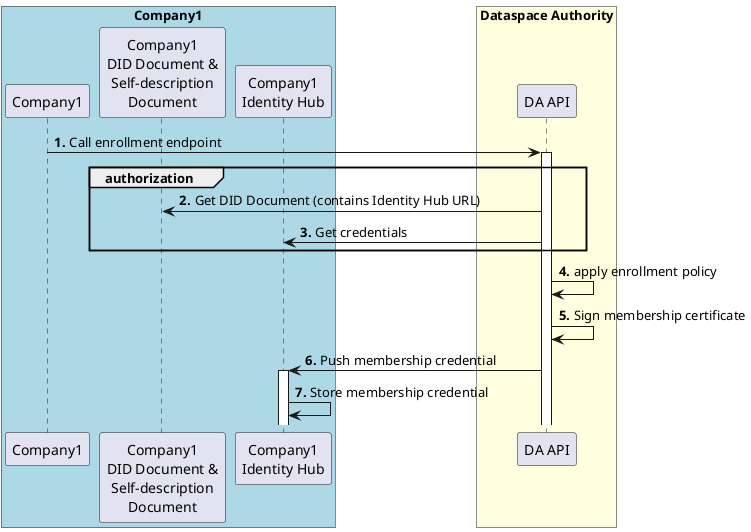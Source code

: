 @startuml
autonumber "<b>0'.'"
box "Company1" #LightBlue
Participant Company1
Participant "Company1\nDID Document &\nSelf-description\nDocument" as DID1
Participant "Company1\nIdentity Hub" as IDHUB1
end box
box "Dataspace Authority" #LightYellow
Participant "DA API" as DA
end box

Company1 -> DA ++: Call enrollment endpoint
group authorization
    DA -> DID1: Get DID Document (contains Identity Hub URL)
    DA -> IDHUB1: Get credentials
end

DA -> DA: apply enrollment policy
DA -> DA: Sign membership certificate
DA -> IDHUB1 ++: Push membership credential
IDHUB1 -> IDHUB1: Store membership credential

@enduml